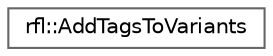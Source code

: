 digraph "类继承关系图"
{
 // LATEX_PDF_SIZE
  bgcolor="transparent";
  edge [fontname=Helvetica,fontsize=10,labelfontname=Helvetica,labelfontsize=10];
  node [fontname=Helvetica,fontsize=10,shape=box,height=0.2,width=0.4];
  rankdir="LR";
  Node0 [id="Node000000",label="rfl::AddTagsToVariants",height=0.2,width=0.4,color="grey40", fillcolor="white", style="filled",URL="$structrfl_1_1_add_tags_to_variants.html",tooltip=" "];
}

